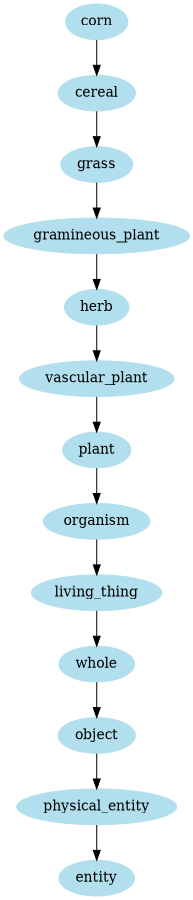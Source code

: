digraph unix {
	node [color=lightblue2 style=filled]
	size="6,6"
	corn -> cereal
	cereal -> grass
	grass -> gramineous_plant
	gramineous_plant -> herb
	herb -> vascular_plant
	vascular_plant -> plant
	plant -> organism
	organism -> living_thing
	living_thing -> whole
	whole -> object
	object -> physical_entity
	physical_entity -> entity
}
